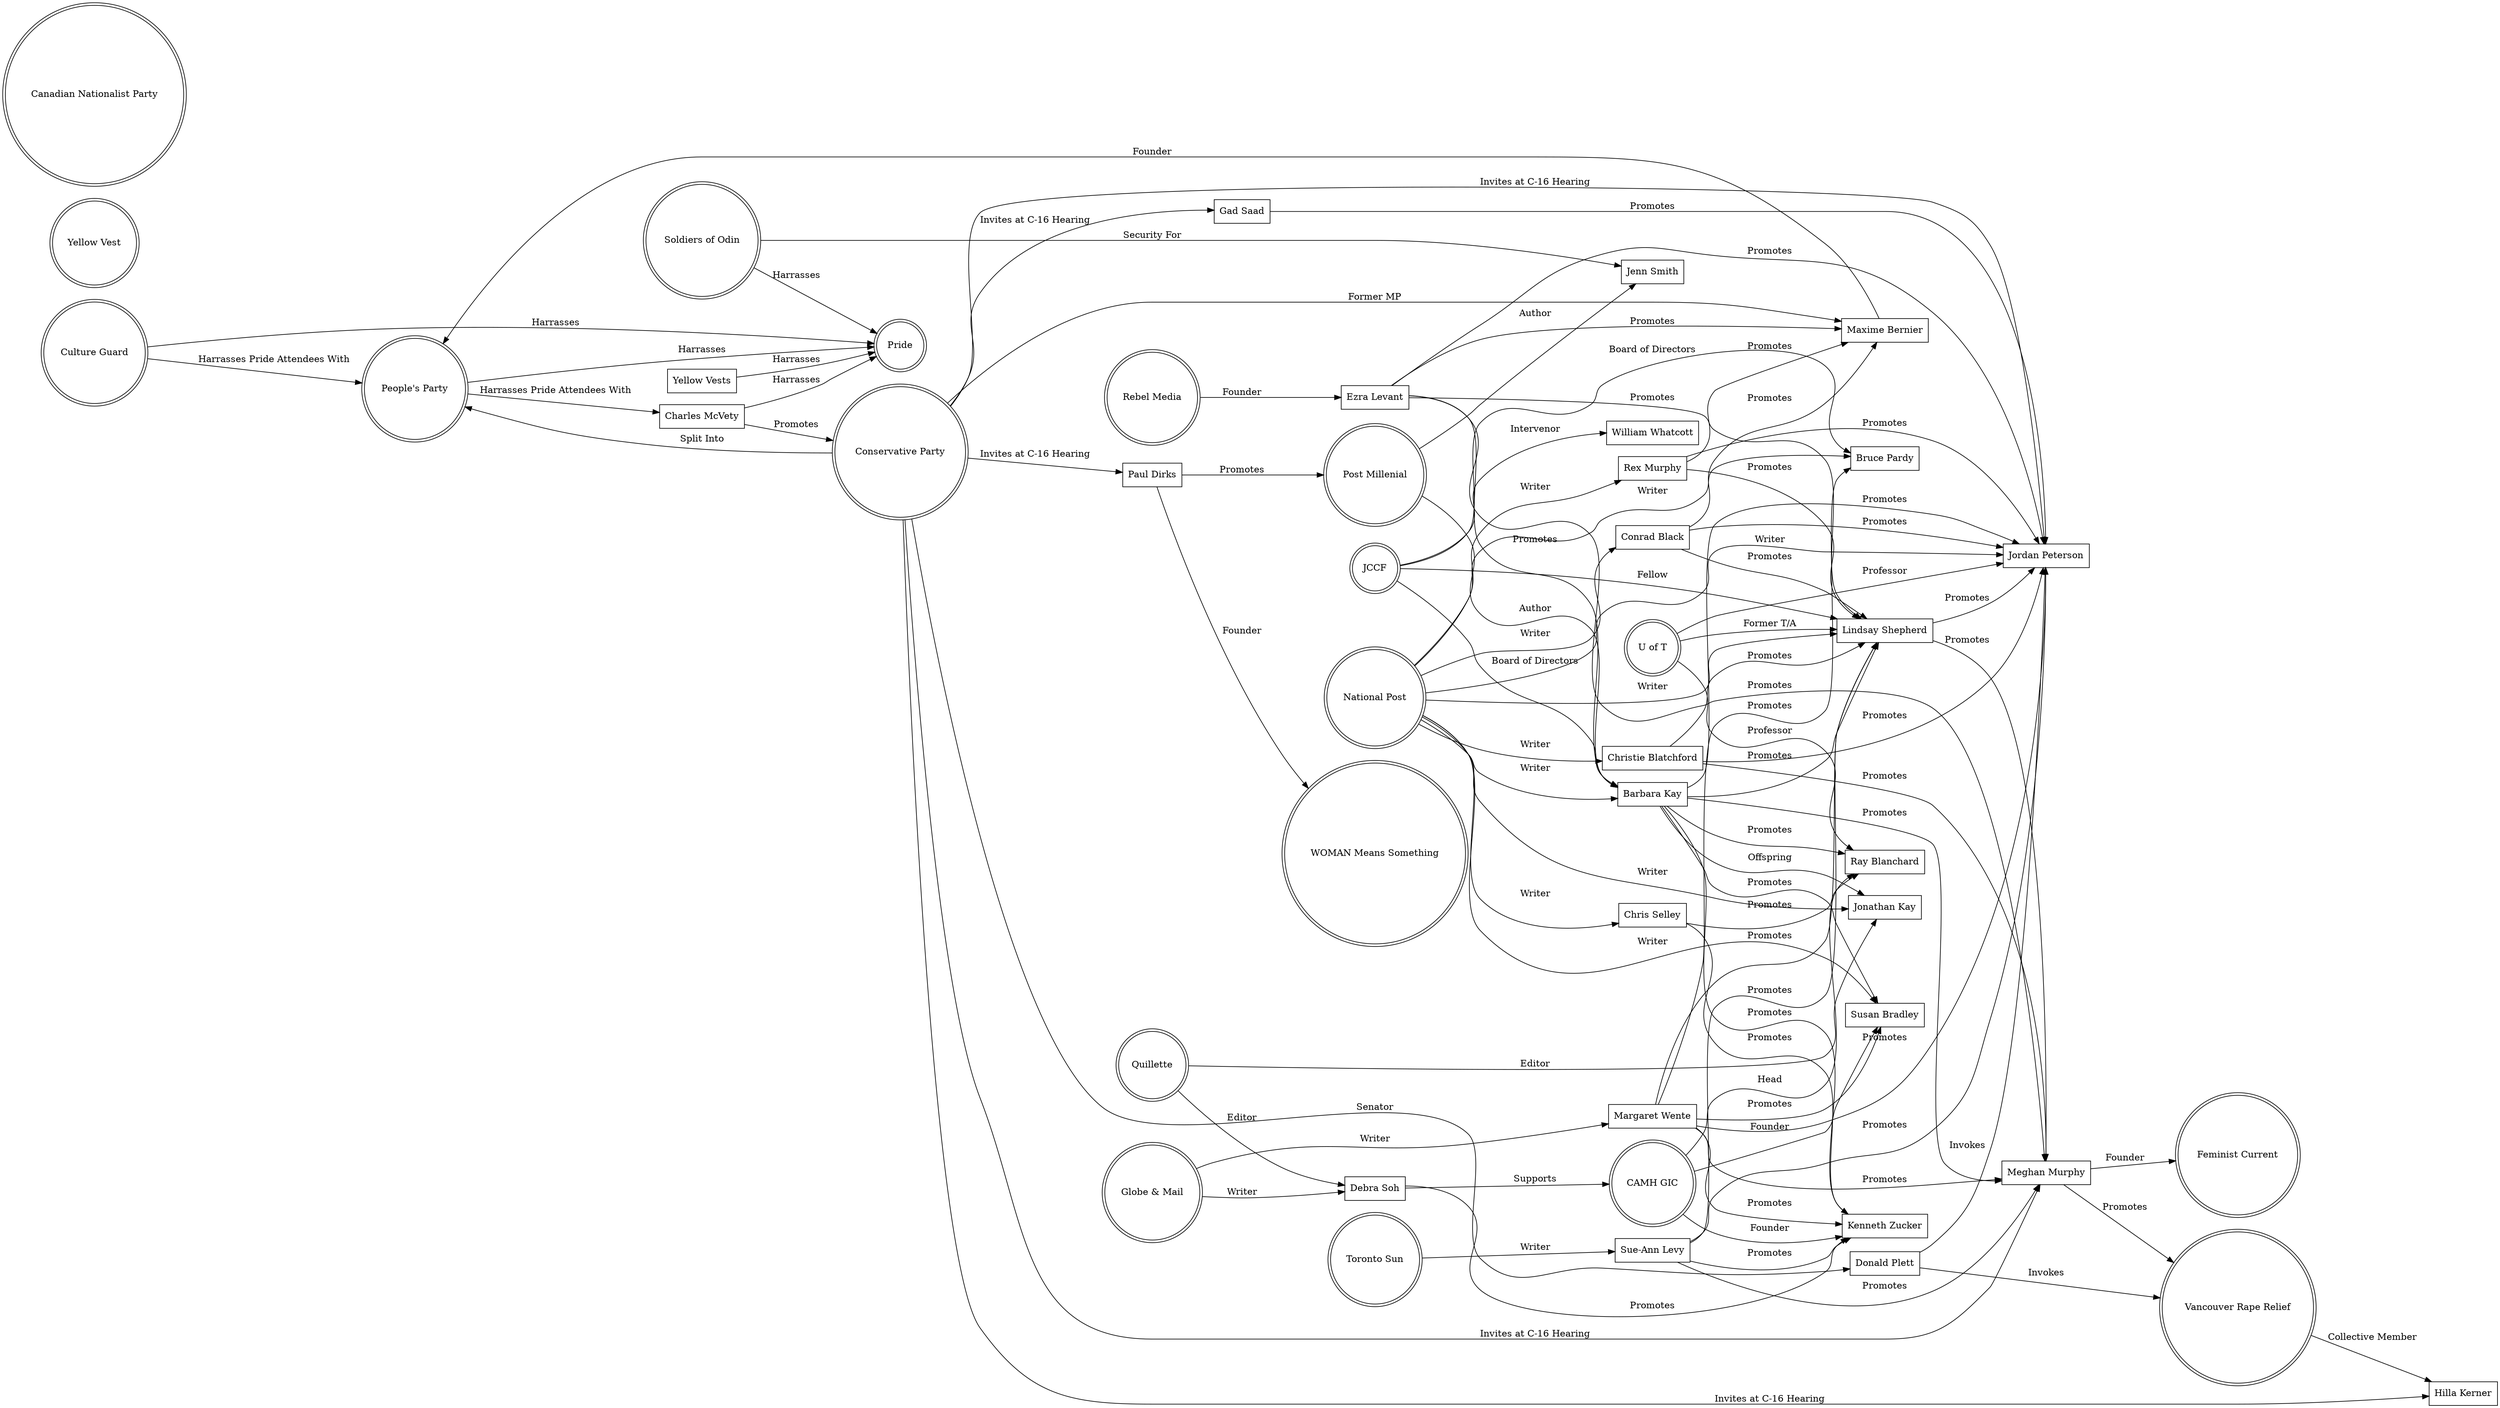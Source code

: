 digraph transphobes {
    rankdir=LR;
    node [shape = doublecircle]; "Pride" "Culture Guard" "Soldiers of Odin" "Yellow Vest" "Canadian Nationalist Party" "National Post" "JCCF" "Conservative Party" "Globe & Mail" "Toronto Sun" "People's Party" "Post Millenial" "WOMAN Means Something" "Rebel Media" "CAMH GIC" "Vancouver Rape Relief" "Feminist Current" "U of T" "Quillette";
    node [shape = rectangle];
    
    "Charles McVety" -> "Pride" [ label = "Harrasses" ];
    "Culture Guard" -> "Pride" [ label = "Harrasses" ];
    "People's Party" -> "Pride" [ label = "Harrasses" ];
    "Soldiers of Odin" -> "Pride" [ label = "Harrasses" ];
    "Yellow Vests" -> "Pride" [ label = "Harrasses" ];
    
    "Barbara Kay" -> "Jonathan Kay" [ label = "Offspring" ];
    "Barbara Kay" -> "Jordan Peterson" [ label = "Promotes" ];
    "Barbara Kay" -> "Kenneth Zucker" [ label = "Promotes" ];
    "Barbara Kay" -> "Lindsay Shepherd" [ label = "Promotes" ];
    "Barbara Kay" -> "Meghan Murphy" [ label = "Promotes" ];
    "Barbara Kay" -> "Ray Blanchard" [ label = "Promotes" ];
    "Barbara Kay" -> "Susan Bradley" [ label = "Promotes" ];
    "CAMH GIC" -> "Kenneth Zucker" [ label = "Founder" ];
    "CAMH GIC" -> "Ray Blanchard" [ label = "Head" ];
    "CAMH GIC" -> "Susan Bradley" [ label = "Founder" ];
    "Charles McVety" -> "Conservative Party" [ label = "Promotes" ];
    "Christie Blatchford" -> "Jordan Peterson" [ label = "Promotes" ];
    "Christie Blatchford" -> "Lindsay Shepherd" [ label = "Promotes" ];
    "Christie Blatchford" -> "Meghan Murphy" [ label = "Promotes" ];
    "Chris Selley" -> "Kenneth Zucker" [ label = "Promotes" ];
    "Chris Selley" -> "Ray Blanchard" [ label = "Promotes" ];
    "Conrad Black" -> "Jordan Peterson" [ label = "Promotes" ];
    "Conrad Black" -> "Lindsay Shepherd" [ label = "Promotes" ];
    "Conrad Black" -> "Maxime Bernier" [ label = "Promotes" ];
    "Conservative Party" -> "Donald Plett" [ label = "Senator" ];
    "Conservative Party" -> "Gad Saad" [ label = "Invites at C-16 Hearing" ];
    "Conservative Party" -> "Hilla Kerner" [ label = "Invites at C-16 Hearing" ];
    "Conservative Party" -> "Jordan Peterson" [ label = "Invites at C-16 Hearing" ];
    "Conservative Party" -> "Maxime Bernier" [ label = "Former MP" ];
    "Conservative Party" -> "Meghan Murphy" [ label = "Invites at C-16 Hearing" ];
    "Conservative Party" -> "Paul Dirks" [ label = "Invites at C-16 Hearing" ];
    "Conservative Party" -> "People's Party" [ label = "Split Into" ];
    "Culture Guard" -> "People's Party" [ label = "Harrasses Pride Attendees With" ];
    "Debra Soh" -> "CAMH GIC" [ label = "Supports" ];
    "Debra Soh" -> "Kenneth Zucker" [ label = "Promotes" ];
    "Donald Plett" -> "Jordan Peterson" [ label = "Invokes" ];
    "Donald Plett" -> "Vancouver Rape Relief" [ label = "Invokes" ];
    "Ezra Levant" -> "Barbara Kay" [ label = "Promotes" ];
    "Ezra Levant" -> "Jordan Peterson" [ label = "Promotes" ];
    "Ezra Levant" -> "Lindsay Shepherd" [ label = "Promotes" ];
    "Ezra Levant" -> "Maxime Bernier" [ label = "Promotes" ];
    "Ezra Levant" -> "Meghan Murphy" [ label = "Promotes" ];
    "Gad Saad" -> "Jordan Peterson" [ label = "Promotes" ];
    "Globe & Mail" -> "Debra Soh" [ label = "Writer" ];
    "Globe & Mail" -> "Margaret Wente" [ label = "Writer" ];
    "JCCF" -> "Barbara Kay" [ label = "Board of Directors" ];
    "JCCF" -> "Bruce Pardy" [ label = "Board of Directors" ];
    "JCCF" -> "Lindsay Shepherd" [ label = "Fellow" ];
    "JCCF" -> "William Whatcott" [ label = "Intervenor" ]; 
    "Lindsay Shepherd" -> "Jordan Peterson" [ label = "Promotes" ];
    "Lindsay Shepherd" -> "Meghan Murphy" [ label = "Promotes" ];
    "Margaret Wente" -> "Bruce Pardy" [ label = "Promotes" ];
    "Margaret Wente" -> "Jordan Peterson" [ label = "Promotes" ];
    "Margaret Wente" -> "Kenneth Zucker" [ label = "Promotes" ];
    "Margaret Wente" -> "Lindsay Shepherd" [ label = "Promotes" ];
    "Margaret Wente" -> "Meghan Murphy" [ label = "Promotes" ];
    "Margaret Wente" -> "Susan Bradley" [ label = "Promotes" ];
    "Maxime Bernier" -> "People's Party" [ label = "Founder" ];
    "Meghan Murphy" -> "Feminist Current" [ label = "Founder" ];
    "Meghan Murphy" -> "Vancouver Rape Relief" [ label = "Promotes" ]
    "National Post" -> "Barbara Kay" [ label = "Writer" ];
    "National Post" -> "Bruce Pardy" [ label = "Writer" ];
    "National Post" -> "Christie Blatchford" [ label = "Writer" ];
    "National Post" -> "Chris Selley" [ label = "Writer" ];
    "National Post" -> "Conrad Black" [ label = "Writer" ];
    "National Post" -> "Jonathan Kay" [ label = "Writer" ];
    "National Post" -> "Jordan Peterson" [ label = "Writer" ];
    "National Post" -> "Lindsay Shepherd" [ label = "Writer" ];
    "National Post" -> "Rex Murphy" [ label = "Writer" ];
    "National Post" -> "Susan Bradley" [ label = "Writer" ];
    "Paul Dirks" -> "Post Millenial" [ label = "Promotes" ];
    "Paul Dirks" -> "WOMAN Means Something" [ label = "Founder" ];
    "People's Party" -> "Charles McVety" [ label = "Harrasses Pride Attendees With" ];
    "Post Millenial" -> "Barbara Kay" [ label = "Author" ];
    "Post Millenial" -> "Jenn Smith" [ label = "Author" ];
    "Quillette" -> "Jonathan Kay" [ label = "Editor" ];
    "Quillette" -> "Debra Soh" [ label = "Editor" ];
    "Rebel Media" -> "Ezra Levant" [ label = "Founder" ];
    "Rex Murphy" -> "Jordan Peterson" [ label = "Promotes" ];
    "Rex Murphy" -> "Lindsay Shepherd" [ label = "Promotes" ];
    "Rex Murphy" -> "Maxime Bernier" [ label = "Promotes" ];
    "Soldiers of Odin" -> "Jenn Smith" [ label = "Security For" ];
    "Sue-Ann Levy" -> "Jordan Peterson" [ label = "Promotes" ];
    "Sue-Ann Levy" -> "Kenneth Zucker" [ label = "Promotes" ];
    "Sue-Ann Levy" -> "Lindsay Shepherd" [ label = "Promotes" ];
    "Sue-Ann Levy" -> "Meghan Murphy" [ label = "Promotes" ];
    "Toronto Sun" -> "Sue-Ann Levy" [ label = "Writer" ];
    "U of T" -> "Jordan Peterson" [ label = "Professor" ];
    "U of T" -> "Lindsay Shepherd" [ label = "Former T/A" ];
    "U of T" -> "Ray Blanchard" [ label = "Professor" ];
    "Vancouver Rape Relief" -> "Hilla Kerner" [ label = "Collective Member" ];
}
